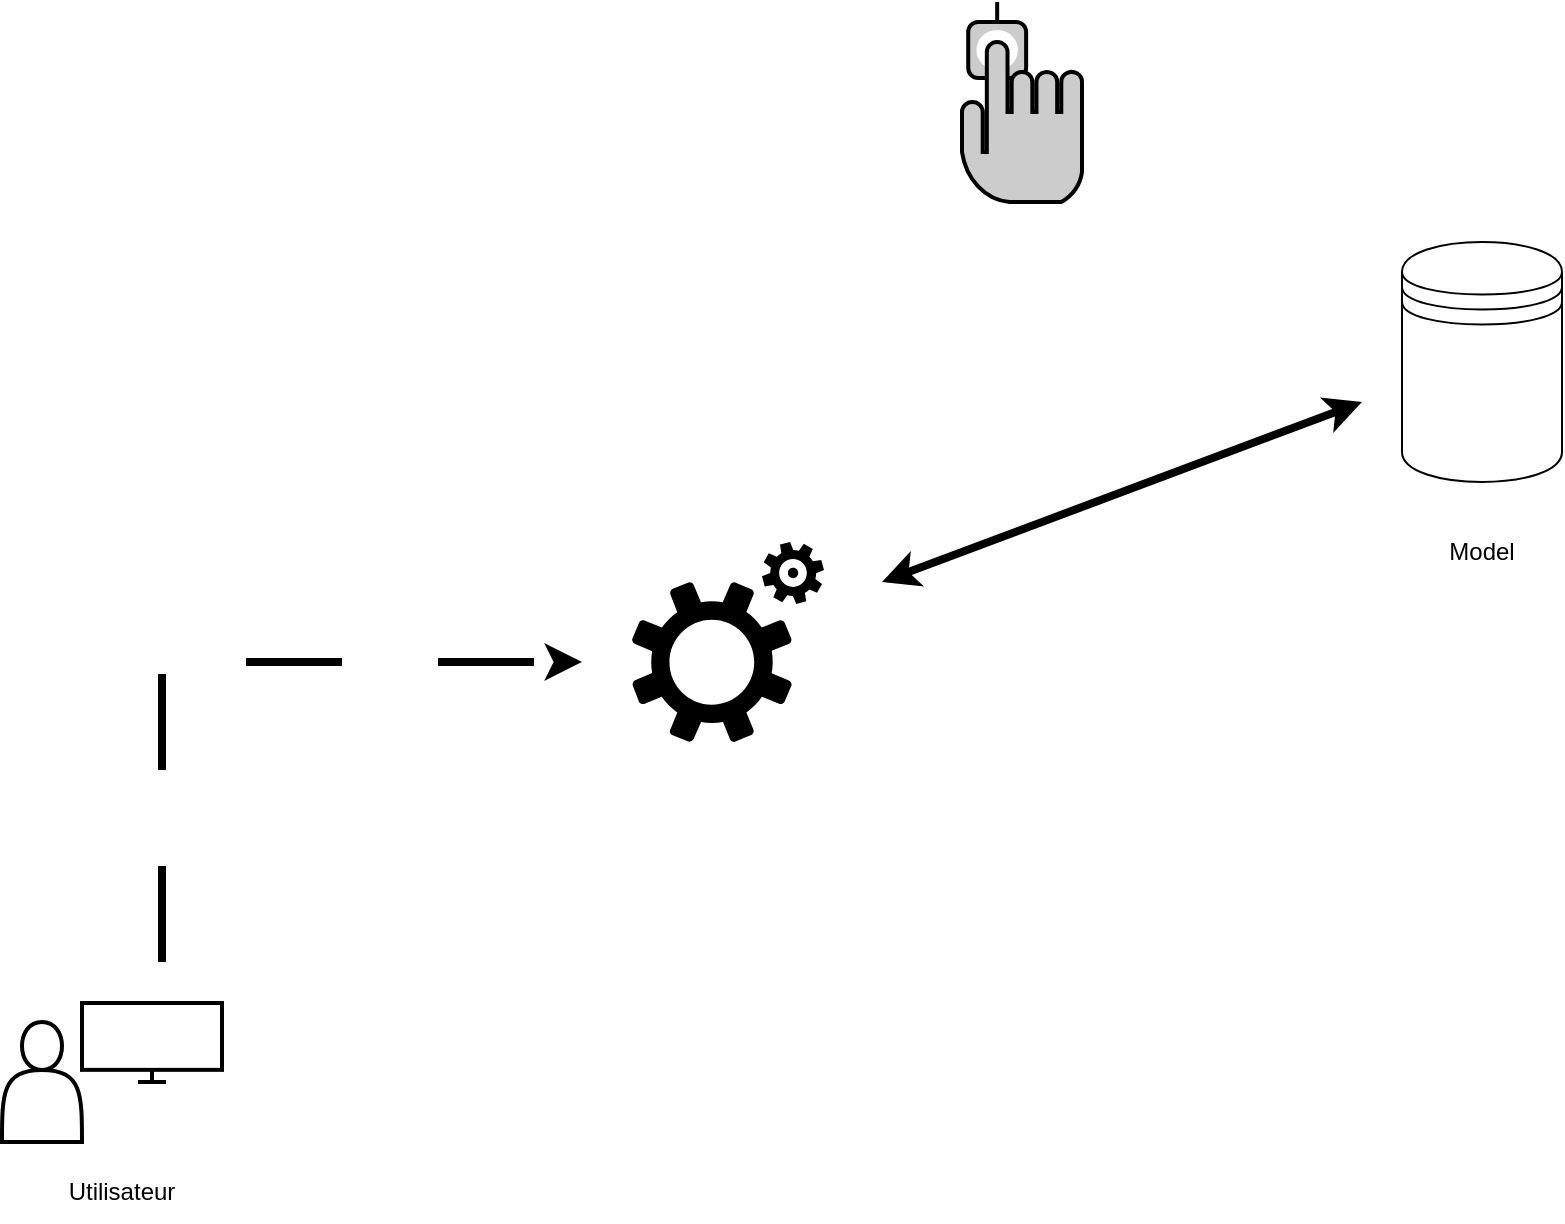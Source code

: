 <mxfile version="21.6.8" type="github">
  <diagram id="l8hXMBHkgcEJcSW0mbfh" name="Page-1">
    <mxGraphModel dx="1434" dy="782" grid="1" gridSize="10" guides="1" tooltips="1" connect="1" arrows="1" fold="1" page="1" pageScale="1" pageWidth="1169" pageHeight="827" math="0" shadow="0">
      <root>
        <mxCell id="0" />
        <mxCell id="1" parent="0" />
        <mxCell id="i1IeRhXmlnAbxtGLGh6_-1" value="" style="shape=datastore;whiteSpace=wrap;html=1;" vertex="1" parent="1">
          <mxGeometry x="890" y="190" width="80" height="120" as="geometry" />
        </mxCell>
        <mxCell id="i1IeRhXmlnAbxtGLGh6_-2" value="Model" style="text;html=1;strokeColor=none;fillColor=none;align=center;verticalAlign=middle;whiteSpace=wrap;rounded=0;" vertex="1" parent="1">
          <mxGeometry x="900" y="330" width="60" height="30" as="geometry" />
        </mxCell>
        <mxCell id="i1IeRhXmlnAbxtGLGh6_-3" value="" style="sketch=0;pointerEvents=1;shadow=0;dashed=0;html=1;strokeColor=none;fillColor=#000000;labelPosition=center;verticalLabelPosition=bottom;verticalAlign=top;outlineConnect=0;align=center;shape=mxgraph.office.concepts.settings_office_365;" vertex="1" parent="1">
          <mxGeometry x="570" y="340" width="31" height="31" as="geometry" />
        </mxCell>
        <mxCell id="i1IeRhXmlnAbxtGLGh6_-4" value="" style="sketch=0;aspect=fixed;pointerEvents=1;shadow=0;dashed=0;html=1;strokeColor=none;labelPosition=center;verticalLabelPosition=bottom;verticalAlign=top;align=center;fillColor=#000000;shape=mxgraph.mscae.enterprise.settings" vertex="1" parent="1">
          <mxGeometry x="505" y="360" width="80" height="80" as="geometry" />
        </mxCell>
        <mxCell id="i1IeRhXmlnAbxtGLGh6_-5" value="" style="shape=actor;whiteSpace=wrap;html=1;strokeColor=#000000;strokeWidth=2;" vertex="1" parent="1">
          <mxGeometry x="190" y="580" width="40" height="60" as="geometry" />
        </mxCell>
        <mxCell id="i1IeRhXmlnAbxtGLGh6_-8" value="" style="html=1;verticalLabelPosition=bottom;align=center;labelBackgroundColor=#ffffff;verticalAlign=top;strokeWidth=2;strokeColor=#000000;shadow=0;dashed=0;shape=mxgraph.ios7.icons.monitor;" vertex="1" parent="1">
          <mxGeometry x="230" y="570.5" width="70" height="39.5" as="geometry" />
        </mxCell>
        <mxCell id="i1IeRhXmlnAbxtGLGh6_-10" value="" style="fontColor=#0066CC;verticalAlign=top;verticalLabelPosition=bottom;labelPosition=center;align=center;html=1;outlineConnect=0;fillColor=#CCCCCC;strokeColor=#000000;gradientColor=none;gradientDirection=north;strokeWidth=2;shape=mxgraph.networks.biometric_reader;" vertex="1" parent="1">
          <mxGeometry x="670" y="70" width="60" height="100" as="geometry" />
        </mxCell>
        <mxCell id="i1IeRhXmlnAbxtGLGh6_-11" value="" style="endArrow=classic;startArrow=classic;html=1;rounded=0;strokeWidth=4;" edge="1" parent="1">
          <mxGeometry width="50" height="50" relative="1" as="geometry">
            <mxPoint x="630" y="360" as="sourcePoint" />
            <mxPoint x="870" y="270" as="targetPoint" />
          </mxGeometry>
        </mxCell>
        <mxCell id="i1IeRhXmlnAbxtGLGh6_-12" value="" style="endArrow=classic;html=1;rounded=0;dashed=1;dashPattern=12 12;strokeWidth=4;" edge="1" parent="1">
          <mxGeometry width="50" height="50" relative="1" as="geometry">
            <mxPoint x="270" y="550" as="sourcePoint" />
            <mxPoint x="480" y="400" as="targetPoint" />
            <Array as="points">
              <mxPoint x="270" y="400" />
            </Array>
          </mxGeometry>
        </mxCell>
        <mxCell id="i1IeRhXmlnAbxtGLGh6_-13" value="Utilisateur" style="text;html=1;strokeColor=none;fillColor=none;align=center;verticalAlign=middle;whiteSpace=wrap;rounded=0;" vertex="1" parent="1">
          <mxGeometry x="220" y="650" width="60" height="30" as="geometry" />
        </mxCell>
      </root>
    </mxGraphModel>
  </diagram>
</mxfile>
